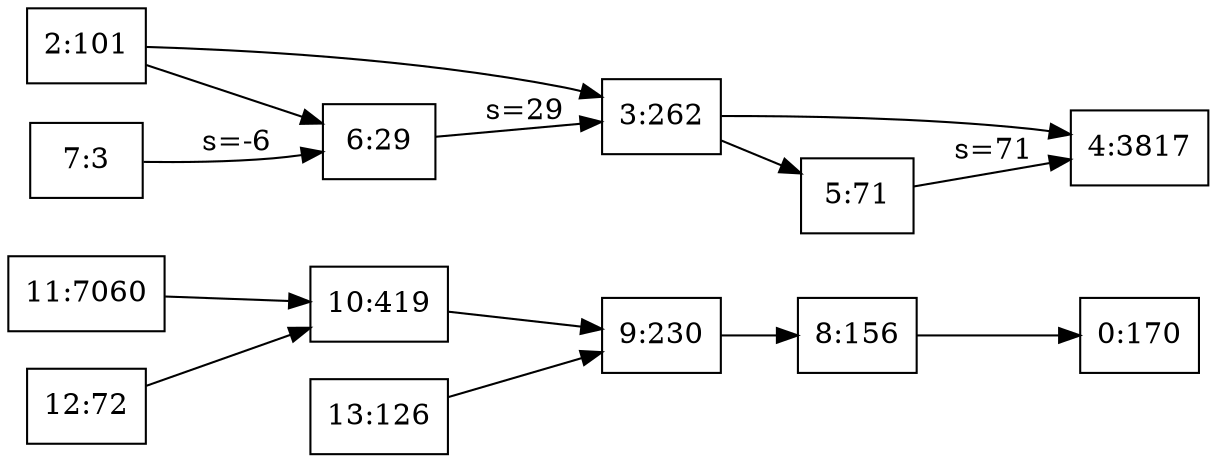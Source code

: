 digraph g { 
	rankdir = LR 
	0 [shape=box, label="0:170"] 
	2 [shape=box, label="2:101"] 
	2 -> 3
	2 -> 6
	3 [shape=box, label="3:262"] 
	3 -> 4
	3 -> 5
	4 [shape=box, label="4:3817"] 
	5 [shape=box, label="5:71"] 
	5 -> 4 [label="s=71"] 
	6 [shape=box, label="6:29"] 
	6 -> 3 [label="s=29"] 
	7 [shape=box, label="7:3"] 
	7 -> 6 [label="s=-6"] 
	8 [shape=box, label="8:156"] 
	8 -> 0
	9 [shape=box, label="9:230"] 
	9 -> 8
	10 [shape=box, label="10:419"] 
	10 -> 9
	11 [shape=box, label="11:7060"] 
	11 -> 10
	12 [shape=box, label="12:72"] 
	12 -> 10
	13 [shape=box, label="13:126"] 
	13 -> 9
} 
